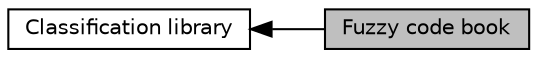 digraph "Fuzzy code book"
{
  edge [fontname="Helvetica",fontsize="10",labelfontname="Helvetica",labelfontsize="10"];
  node [fontname="Helvetica",fontsize="10",shape=record];
  rankdir=LR;
  Node1 [label="Classification library",height=0.2,width=0.4,color="black", fillcolor="white", style="filled",URL="$group__ClassificationLibrary.html"];
  Node0 [label="Fuzzy code book",height=0.2,width=0.4,color="black", fillcolor="grey75", style="filled", fontcolor="black"];
  Node1->Node0 [shape=plaintext, dir="back", style="solid"];
}
